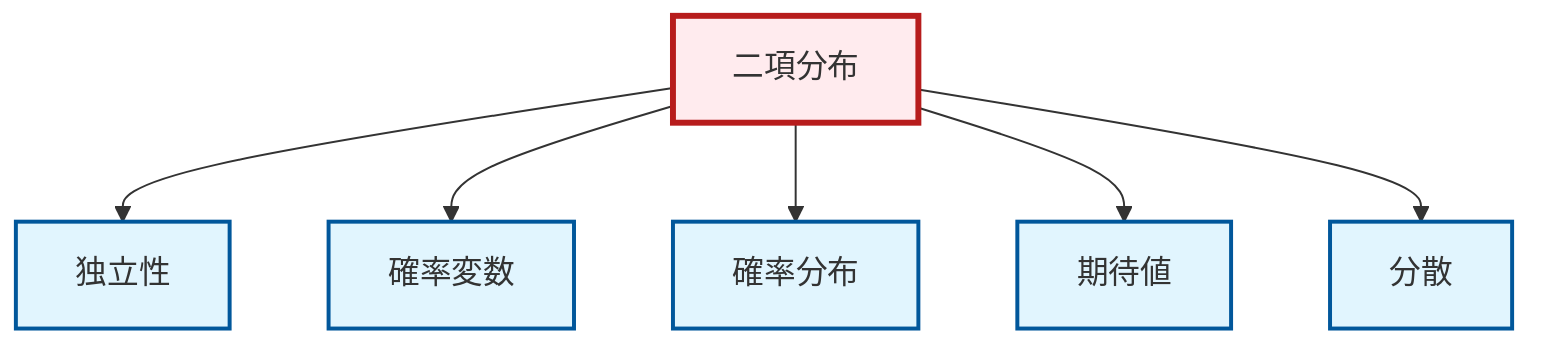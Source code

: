 graph TD
    classDef definition fill:#e1f5fe,stroke:#01579b,stroke-width:2px
    classDef theorem fill:#f3e5f5,stroke:#4a148c,stroke-width:2px
    classDef axiom fill:#fff3e0,stroke:#e65100,stroke-width:2px
    classDef example fill:#e8f5e9,stroke:#1b5e20,stroke-width:2px
    classDef current fill:#ffebee,stroke:#b71c1c,stroke-width:3px
    def-random-variable["確率変数"]:::definition
    def-independence["独立性"]:::definition
    def-expectation["期待値"]:::definition
    def-probability-distribution["確率分布"]:::definition
    def-binomial-distribution["二項分布"]:::definition
    def-variance["分散"]:::definition
    def-binomial-distribution --> def-independence
    def-binomial-distribution --> def-random-variable
    def-binomial-distribution --> def-probability-distribution
    def-binomial-distribution --> def-expectation
    def-binomial-distribution --> def-variance
    class def-binomial-distribution current